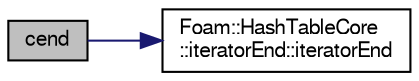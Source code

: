 digraph "cend"
{
  bgcolor="transparent";
  edge [fontname="FreeSans",fontsize="10",labelfontname="FreeSans",labelfontsize="10"];
  node [fontname="FreeSans",fontsize="10",shape=record];
  rankdir="LR";
  Node1131 [label="cend",height=0.2,width=0.4,color="black", fillcolor="grey75", style="filled", fontcolor="black"];
  Node1131 -> Node1132 [color="midnightblue",fontsize="10",style="solid",fontname="FreeSans"];
  Node1132 [label="Foam::HashTableCore\l::iteratorEnd::iteratorEnd",height=0.2,width=0.4,color="black",URL="$a25710.html#a5e4ab54c98f8933527b22af74b998378",tooltip="Construct null. "];
}
